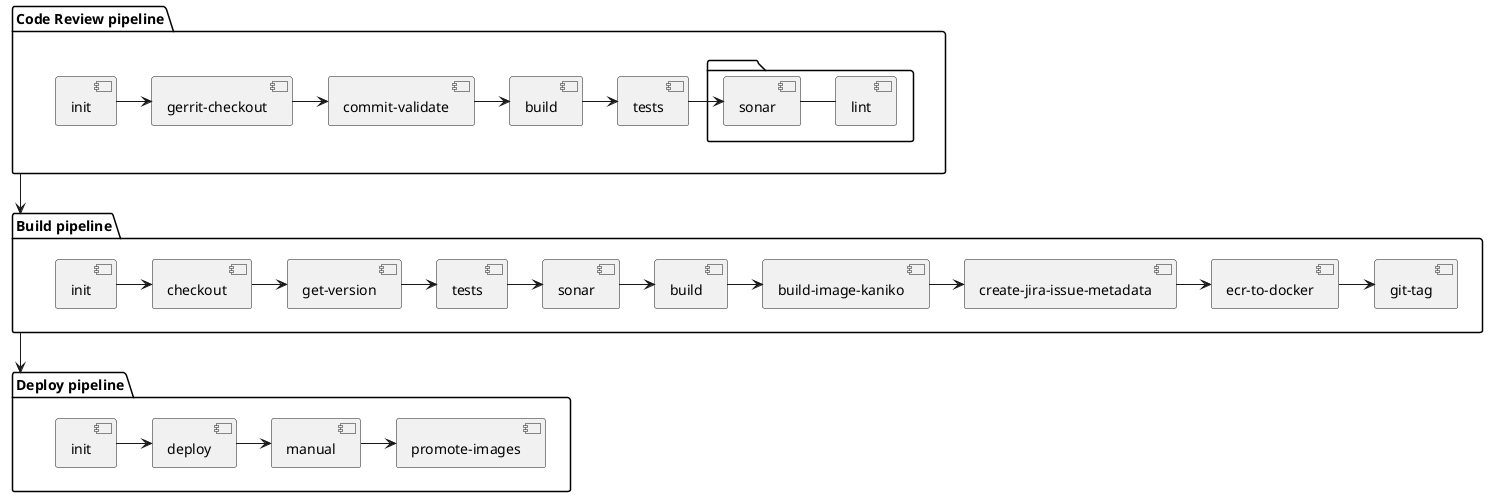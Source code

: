 @startuml
package "Code Review pipeline" as 1 {
[init] as i
[gerrit-checkout]
[commit-validate]
[build] as b
[tests] as t
package {
[sonar] as s
[lint]
}

i->[gerrit-checkout]
[gerrit-checkout]->[commit-validate]
[commit-validate]->b
b->t
t->s
s-[lint]
}


package "Build pipeline" as 2 {
[init] as i1
[checkout]
[get-version]
[tests] as t1
[sonar] as s1
[build] as b1
[build-image-kaniko]
[create-jira-issue-metadata]
[ecr-to-docker]
[git-tag]

i1->[checkout]
[checkout]->[get-version]
[get-version]->t1
t1->s1
s1->b1
b1->[build-image-kaniko]
[build-image-kaniko]->[create-jira-issue-metadata]
[create-jira-issue-metadata]->[ecr-to-docker]
[ecr-to-docker]->[git-tag]
}

package "Deploy pipeline" as 3 {
[init] as i2
i2->[deploy]
[deploy]->[manual]
[manual]->[promote-images]
}

1 -down->2
2 -down->3
@enduml